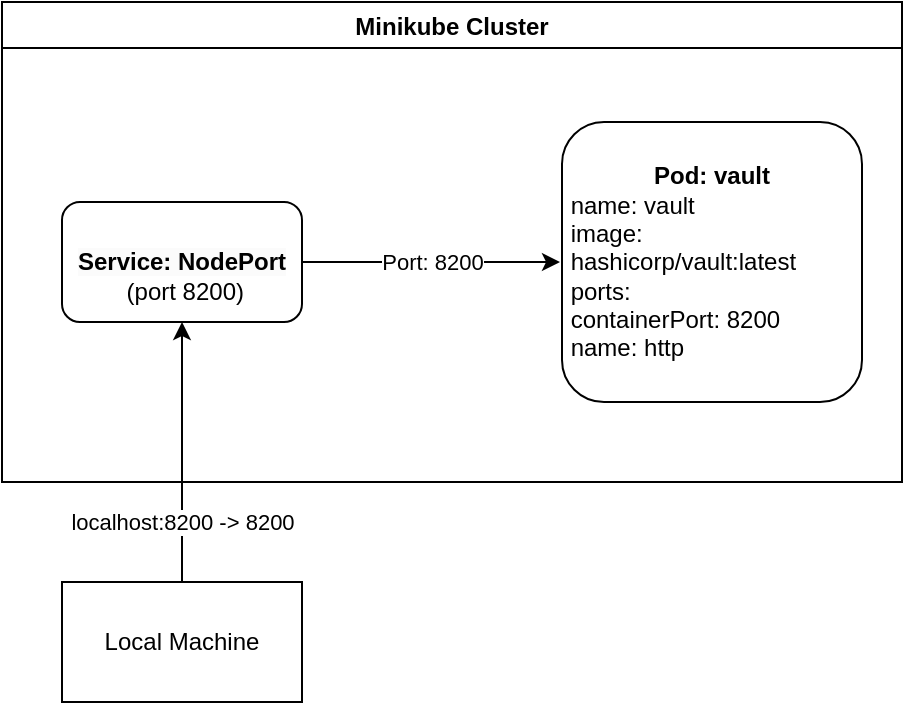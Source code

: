 <mxfile version="24.7.16">
  <diagram name="Страница — 1" id="hnjLQmWmMjf939OonIXq">
    <mxGraphModel dx="1050" dy="557" grid="1" gridSize="10" guides="1" tooltips="1" connect="1" arrows="1" fold="1" page="1" pageScale="1" pageWidth="827" pageHeight="1169" math="0" shadow="0">
      <root>
        <mxCell id="0" />
        <mxCell id="1" parent="0" />
        <mxCell id="9gUC9kNNmBnQxP_n4Uwb-2" value="Minikube Cluster" style="swimlane;" vertex="1" parent="1">
          <mxGeometry x="200" y="120" width="450" height="240" as="geometry" />
        </mxCell>
        <mxCell id="9gUC9kNNmBnQxP_n4Uwb-5" value="Port: 8200" style="edgeStyle=orthogonalEdgeStyle;rounded=0;orthogonalLoop=1;jettySize=auto;html=1;entryX=0;entryY=0.5;entryDx=0;entryDy=0;exitX=1;exitY=0.5;exitDx=0;exitDy=0;" edge="1" parent="9gUC9kNNmBnQxP_n4Uwb-2" source="9gUC9kNNmBnQxP_n4Uwb-9" target="9gUC9kNNmBnQxP_n4Uwb-8">
          <mxGeometry relative="1" as="geometry">
            <mxPoint x="350" y="260" as="sourcePoint" />
          </mxGeometry>
        </mxCell>
        <mxCell id="9gUC9kNNmBnQxP_n4Uwb-8" value="&lt;div style=&quot;&quot;&gt;&lt;span style=&quot;font-weight: 700; text-wrap-mode: nowrap;&quot;&gt;Pod: vault&lt;/span&gt;&lt;/div&gt;&lt;div style=&quot;text-align: left;&quot;&gt;&amp;nbsp;name: vault&lt;/div&gt;&lt;div style=&quot;text-align: left;&quot;&gt;&amp;nbsp;image:&amp;nbsp; &amp;nbsp; &amp;nbsp;hashicorp/vault:latest&lt;/div&gt;&lt;div style=&quot;text-align: left;&quot;&gt;&amp;nbsp;ports:&lt;/div&gt;&lt;div style=&quot;text-align: left;&quot;&gt;&amp;nbsp;containerPort: 8200&lt;/div&gt;&lt;div style=&quot;text-align: left;&quot;&gt;&amp;nbsp;name: http&lt;/div&gt;" style="rounded=1;whiteSpace=wrap;html=1;perimeterSpacing=1;" vertex="1" parent="9gUC9kNNmBnQxP_n4Uwb-2">
          <mxGeometry x="280" y="60" width="150" height="140" as="geometry" />
        </mxCell>
        <mxCell id="9gUC9kNNmBnQxP_n4Uwb-9" value="&lt;br&gt;&lt;span style=&quot;color: rgb(0, 0, 0); font-family: Helvetica; font-size: 12px; font-style: normal; font-variant-ligatures: normal; font-variant-caps: normal; font-weight: 700; letter-spacing: normal; orphans: 2; text-align: center; text-indent: 0px; text-transform: none; widows: 2; word-spacing: 0px; -webkit-text-stroke-width: 0px; white-space: nowrap; background-color: rgb(251, 251, 251); text-decoration-thickness: initial; text-decoration-style: initial; text-decoration-color: initial; display: inline !important; float: none;&quot;&gt;Service: NodePort&lt;/span&gt;&lt;br&gt;&amp;nbsp;(port 8200)" style="rounded=1;whiteSpace=wrap;html=1;" vertex="1" parent="9gUC9kNNmBnQxP_n4Uwb-2">
          <mxGeometry x="30" y="100" width="120" height="60" as="geometry" />
        </mxCell>
        <mxCell id="9gUC9kNNmBnQxP_n4Uwb-11" value="localhost:8200 -&gt; 8200" style="edgeStyle=orthogonalEdgeStyle;rounded=0;orthogonalLoop=1;jettySize=auto;html=1;entryX=0.5;entryY=1;entryDx=0;entryDy=0;" edge="1" parent="1" source="9gUC9kNNmBnQxP_n4Uwb-10" target="9gUC9kNNmBnQxP_n4Uwb-9">
          <mxGeometry x="-0.538" relative="1" as="geometry">
            <mxPoint as="offset" />
          </mxGeometry>
        </mxCell>
        <mxCell id="9gUC9kNNmBnQxP_n4Uwb-10" value="Local Machine" style="rounded=0;whiteSpace=wrap;html=1;" vertex="1" parent="1">
          <mxGeometry x="230" y="410" width="120" height="60" as="geometry" />
        </mxCell>
      </root>
    </mxGraphModel>
  </diagram>
</mxfile>
